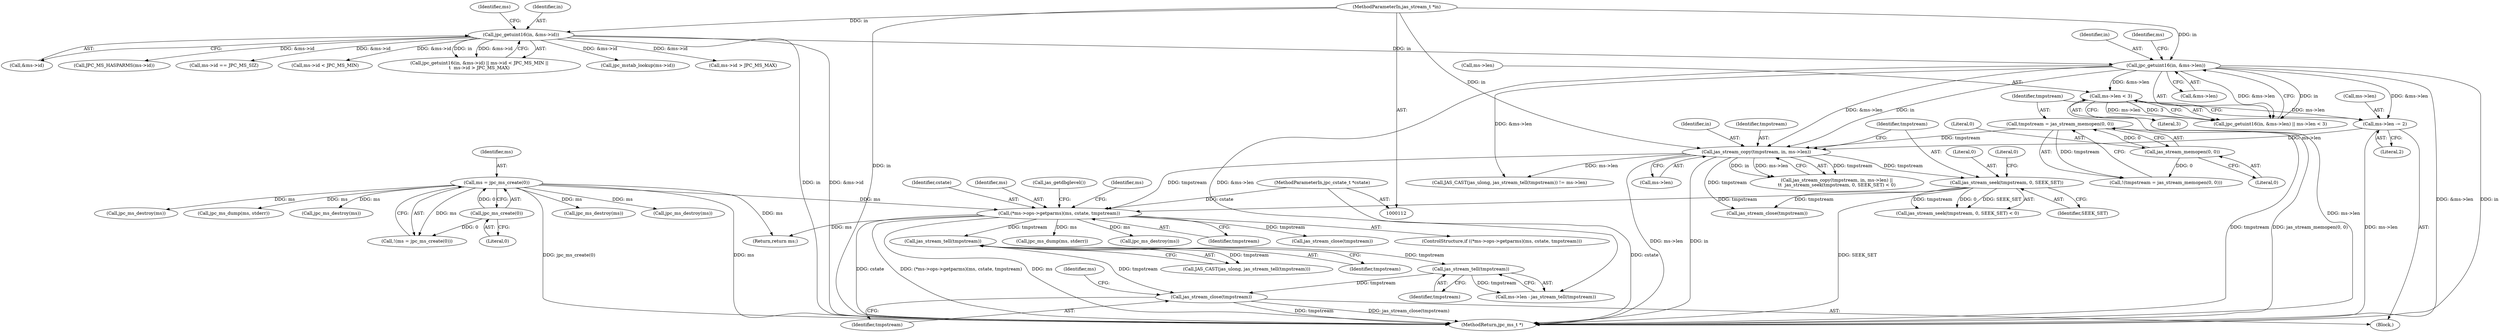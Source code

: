 digraph "0_jasper_d42b2388f7f8e0332c846675133acea151fc557a_34@API" {
"1000271" [label="(Call,jas_stream_close(tmpstream))"];
"1000257" [label="(Call,jas_stream_tell(tmpstream))"];
"1000229" [label="(Call,(*ms->ops->getparms)(ms, cstate, tmpstream))"];
"1000121" [label="(Call,ms = jpc_ms_create(0))"];
"1000123" [label="(Call,jpc_ms_create(0))"];
"1000114" [label="(MethodParameterIn,jpc_cstate_t *cstate)"];
"1000209" [label="(Call,jas_stream_copy(tmpstream, in, ms->len))"];
"1000197" [label="(Call,tmpstream = jas_stream_memopen(0, 0))"];
"1000199" [label="(Call,jas_stream_memopen(0, 0))"];
"1000174" [label="(Call,jpc_getuint16(in, &ms->len))"];
"1000130" [label="(Call,jpc_getuint16(in, &ms->id))"];
"1000113" [label="(MethodParameterIn,jas_stream_t *in)"];
"1000190" [label="(Call,ms->len -= 2)"];
"1000180" [label="(Call,ms->len < 3)"];
"1000216" [label="(Call,jas_stream_seek(tmpstream, 0, SEEK_SET))"];
"1000269" [label="(Call,jas_stream_tell(tmpstream))"];
"1000306" [label="(Return,return ms;)"];
"1000199" [label="(Call,jas_stream_memopen(0, 0))"];
"1000219" [label="(Identifier,SEEK_SET)"];
"1000142" [label="(Call,ms->id > JPC_MS_MAX)"];
"1000218" [label="(Literal,0)"];
"1000291" [label="(Identifier,ms)"];
"1000269" [label="(Call,jas_stream_tell(tmpstream))"];
"1000255" [label="(Call,JAS_CAST(jas_ulong, jas_stream_tell(tmpstream)))"];
"1000217" [label="(Identifier,tmpstream)"];
"1000175" [label="(Identifier,in)"];
"1000232" [label="(Identifier,tmpstream)"];
"1000211" [label="(Identifier,in)"];
"1000271" [label="(Call,jas_stream_close(tmpstream))"];
"1000113" [label="(MethodParameterIn,jas_stream_t *in)"];
"1000200" [label="(Literal,0)"];
"1000130" [label="(Call,jpc_getuint16(in, &ms->id))"];
"1000129" [label="(Call,jpc_getuint16(in, &ms->id) || ms->id < JPC_MS_MIN ||\n\t  ms->id > JPC_MS_MAX)"];
"1000254" [label="(Call,JAS_CAST(jas_ulong, jas_stream_tell(tmpstream)) != ms->len)"];
"1000139" [label="(Identifier,ms)"];
"1000114" [label="(MethodParameterIn,jpc_cstate_t *cstate)"];
"1000265" [label="(Call,ms->len - jas_stream_tell(tmpstream))"];
"1000216" [label="(Call,jas_stream_seek(tmpstream, 0, SEEK_SET))"];
"1000208" [label="(Call,jas_stream_copy(tmpstream, in, ms->len) ||\n\t\t  jas_stream_seek(tmpstream, 0, SEEK_SET) < 0)"];
"1000212" [label="(Call,ms->len)"];
"1000203" [label="(Call,jpc_ms_destroy(ms))"];
"1000258" [label="(Identifier,tmpstream)"];
"1000120" [label="(Call,!(ms = jpc_ms_create(0)))"];
"1000132" [label="(Call,&ms->id)"];
"1000230" [label="(Identifier,ms)"];
"1000224" [label="(Call,jpc_ms_destroy(ms))"];
"1000201" [label="(Literal,0)"];
"1000167" [label="(Call,JPC_MS_HASPARMS(ms->id))"];
"1000180" [label="(Call,ms->len < 3)"];
"1000210" [label="(Identifier,tmpstream)"];
"1000171" [label="(Block,)"];
"1000122" [label="(Identifier,ms)"];
"1000173" [label="(Call,jpc_getuint16(in, &ms->len) || ms->len < 3)"];
"1000247" [label="(Call,jas_getdbglevel())"];
"1000289" [label="(Call,ms->id == JPC_MS_SIZ)"];
"1000270" [label="(Identifier,tmpstream)"];
"1000241" [label="(Call,jas_stream_close(tmpstream))"];
"1000220" [label="(Literal,0)"];
"1000186" [label="(Call,jpc_ms_destroy(ms))"];
"1000174" [label="(Call,jpc_getuint16(in, &ms->len))"];
"1000176" [label="(Call,&ms->len)"];
"1000215" [label="(Call,jas_stream_seek(tmpstream, 0, SEEK_SET) < 0)"];
"1000236" [label="(Identifier,ms)"];
"1000308" [label="(MethodReturn,jpc_ms_t *)"];
"1000198" [label="(Identifier,tmpstream)"];
"1000123" [label="(Call,jpc_ms_create(0))"];
"1000124" [label="(Literal,0)"];
"1000209" [label="(Call,jas_stream_copy(tmpstream, in, ms->len))"];
"1000222" [label="(Call,jas_stream_close(tmpstream))"];
"1000181" [label="(Call,ms->len)"];
"1000228" [label="(ControlStructure,if ((*ms->ops->getparms)(ms, cstate, tmpstream)))"];
"1000191" [label="(Call,ms->len)"];
"1000272" [label="(Identifier,tmpstream)"];
"1000196" [label="(Call,!(tmpstream = jas_stream_memopen(0, 0)))"];
"1000184" [label="(Literal,3)"];
"1000190" [label="(Call,ms->len -= 2)"];
"1000231" [label="(Identifier,cstate)"];
"1000285" [label="(Call,jpc_ms_dump(ms, stderr))"];
"1000257" [label="(Call,jas_stream_tell(tmpstream))"];
"1000131" [label="(Identifier,in)"];
"1000250" [label="(Call,jpc_ms_dump(ms, stderr))"];
"1000182" [label="(Identifier,ms)"];
"1000121" [label="(Call,ms = jpc_ms_create(0))"];
"1000239" [label="(Call,jpc_ms_destroy(ms))"];
"1000197" [label="(Call,tmpstream = jas_stream_memopen(0, 0))"];
"1000137" [label="(Call,ms->id < JPC_MS_MIN)"];
"1000148" [label="(Call,jpc_ms_destroy(ms))"];
"1000154" [label="(Call,jpc_mstab_lookup(ms->id))"];
"1000194" [label="(Literal,2)"];
"1000229" [label="(Call,(*ms->ops->getparms)(ms, cstate, tmpstream))"];
"1000271" -> "1000171"  [label="AST: "];
"1000271" -> "1000272"  [label="CFG: "];
"1000272" -> "1000271"  [label="AST: "];
"1000291" -> "1000271"  [label="CFG: "];
"1000271" -> "1000308"  [label="DDG: jas_stream_close(tmpstream)"];
"1000271" -> "1000308"  [label="DDG: tmpstream"];
"1000257" -> "1000271"  [label="DDG: tmpstream"];
"1000269" -> "1000271"  [label="DDG: tmpstream"];
"1000257" -> "1000255"  [label="AST: "];
"1000257" -> "1000258"  [label="CFG: "];
"1000258" -> "1000257"  [label="AST: "];
"1000255" -> "1000257"  [label="CFG: "];
"1000257" -> "1000255"  [label="DDG: tmpstream"];
"1000229" -> "1000257"  [label="DDG: tmpstream"];
"1000257" -> "1000269"  [label="DDG: tmpstream"];
"1000229" -> "1000228"  [label="AST: "];
"1000229" -> "1000232"  [label="CFG: "];
"1000230" -> "1000229"  [label="AST: "];
"1000231" -> "1000229"  [label="AST: "];
"1000232" -> "1000229"  [label="AST: "];
"1000236" -> "1000229"  [label="CFG: "];
"1000247" -> "1000229"  [label="CFG: "];
"1000229" -> "1000308"  [label="DDG: cstate"];
"1000229" -> "1000308"  [label="DDG: (*ms->ops->getparms)(ms, cstate, tmpstream)"];
"1000229" -> "1000308"  [label="DDG: ms"];
"1000121" -> "1000229"  [label="DDG: ms"];
"1000114" -> "1000229"  [label="DDG: cstate"];
"1000209" -> "1000229"  [label="DDG: tmpstream"];
"1000216" -> "1000229"  [label="DDG: tmpstream"];
"1000229" -> "1000239"  [label="DDG: ms"];
"1000229" -> "1000241"  [label="DDG: tmpstream"];
"1000229" -> "1000250"  [label="DDG: ms"];
"1000229" -> "1000306"  [label="DDG: ms"];
"1000121" -> "1000120"  [label="AST: "];
"1000121" -> "1000123"  [label="CFG: "];
"1000122" -> "1000121"  [label="AST: "];
"1000123" -> "1000121"  [label="AST: "];
"1000120" -> "1000121"  [label="CFG: "];
"1000121" -> "1000308"  [label="DDG: jpc_ms_create(0)"];
"1000121" -> "1000308"  [label="DDG: ms"];
"1000121" -> "1000120"  [label="DDG: ms"];
"1000123" -> "1000121"  [label="DDG: 0"];
"1000121" -> "1000148"  [label="DDG: ms"];
"1000121" -> "1000186"  [label="DDG: ms"];
"1000121" -> "1000203"  [label="DDG: ms"];
"1000121" -> "1000224"  [label="DDG: ms"];
"1000121" -> "1000285"  [label="DDG: ms"];
"1000121" -> "1000306"  [label="DDG: ms"];
"1000123" -> "1000124"  [label="CFG: "];
"1000124" -> "1000123"  [label="AST: "];
"1000123" -> "1000120"  [label="DDG: 0"];
"1000114" -> "1000112"  [label="AST: "];
"1000114" -> "1000308"  [label="DDG: cstate"];
"1000209" -> "1000208"  [label="AST: "];
"1000209" -> "1000212"  [label="CFG: "];
"1000210" -> "1000209"  [label="AST: "];
"1000211" -> "1000209"  [label="AST: "];
"1000212" -> "1000209"  [label="AST: "];
"1000217" -> "1000209"  [label="CFG: "];
"1000208" -> "1000209"  [label="CFG: "];
"1000209" -> "1000308"  [label="DDG: ms->len"];
"1000209" -> "1000308"  [label="DDG: in"];
"1000209" -> "1000208"  [label="DDG: tmpstream"];
"1000209" -> "1000208"  [label="DDG: in"];
"1000209" -> "1000208"  [label="DDG: ms->len"];
"1000197" -> "1000209"  [label="DDG: tmpstream"];
"1000174" -> "1000209"  [label="DDG: in"];
"1000174" -> "1000209"  [label="DDG: &ms->len"];
"1000113" -> "1000209"  [label="DDG: in"];
"1000190" -> "1000209"  [label="DDG: ms->len"];
"1000209" -> "1000216"  [label="DDG: tmpstream"];
"1000209" -> "1000222"  [label="DDG: tmpstream"];
"1000209" -> "1000254"  [label="DDG: ms->len"];
"1000197" -> "1000196"  [label="AST: "];
"1000197" -> "1000199"  [label="CFG: "];
"1000198" -> "1000197"  [label="AST: "];
"1000199" -> "1000197"  [label="AST: "];
"1000196" -> "1000197"  [label="CFG: "];
"1000197" -> "1000308"  [label="DDG: jas_stream_memopen(0, 0)"];
"1000197" -> "1000308"  [label="DDG: tmpstream"];
"1000197" -> "1000196"  [label="DDG: tmpstream"];
"1000199" -> "1000197"  [label="DDG: 0"];
"1000199" -> "1000201"  [label="CFG: "];
"1000200" -> "1000199"  [label="AST: "];
"1000201" -> "1000199"  [label="AST: "];
"1000199" -> "1000196"  [label="DDG: 0"];
"1000174" -> "1000173"  [label="AST: "];
"1000174" -> "1000176"  [label="CFG: "];
"1000175" -> "1000174"  [label="AST: "];
"1000176" -> "1000174"  [label="AST: "];
"1000182" -> "1000174"  [label="CFG: "];
"1000173" -> "1000174"  [label="CFG: "];
"1000174" -> "1000308"  [label="DDG: &ms->len"];
"1000174" -> "1000308"  [label="DDG: in"];
"1000174" -> "1000173"  [label="DDG: in"];
"1000174" -> "1000173"  [label="DDG: &ms->len"];
"1000130" -> "1000174"  [label="DDG: in"];
"1000113" -> "1000174"  [label="DDG: in"];
"1000174" -> "1000180"  [label="DDG: &ms->len"];
"1000174" -> "1000190"  [label="DDG: &ms->len"];
"1000174" -> "1000254"  [label="DDG: &ms->len"];
"1000174" -> "1000265"  [label="DDG: &ms->len"];
"1000130" -> "1000129"  [label="AST: "];
"1000130" -> "1000132"  [label="CFG: "];
"1000131" -> "1000130"  [label="AST: "];
"1000132" -> "1000130"  [label="AST: "];
"1000139" -> "1000130"  [label="CFG: "];
"1000129" -> "1000130"  [label="CFG: "];
"1000130" -> "1000308"  [label="DDG: &ms->id"];
"1000130" -> "1000308"  [label="DDG: in"];
"1000130" -> "1000129"  [label="DDG: in"];
"1000130" -> "1000129"  [label="DDG: &ms->id"];
"1000113" -> "1000130"  [label="DDG: in"];
"1000130" -> "1000137"  [label="DDG: &ms->id"];
"1000130" -> "1000142"  [label="DDG: &ms->id"];
"1000130" -> "1000154"  [label="DDG: &ms->id"];
"1000130" -> "1000167"  [label="DDG: &ms->id"];
"1000130" -> "1000289"  [label="DDG: &ms->id"];
"1000113" -> "1000112"  [label="AST: "];
"1000113" -> "1000308"  [label="DDG: in"];
"1000190" -> "1000171"  [label="AST: "];
"1000190" -> "1000194"  [label="CFG: "];
"1000191" -> "1000190"  [label="AST: "];
"1000194" -> "1000190"  [label="AST: "];
"1000198" -> "1000190"  [label="CFG: "];
"1000190" -> "1000308"  [label="DDG: ms->len"];
"1000180" -> "1000190"  [label="DDG: ms->len"];
"1000180" -> "1000173"  [label="AST: "];
"1000180" -> "1000184"  [label="CFG: "];
"1000181" -> "1000180"  [label="AST: "];
"1000184" -> "1000180"  [label="AST: "];
"1000173" -> "1000180"  [label="CFG: "];
"1000180" -> "1000308"  [label="DDG: ms->len"];
"1000180" -> "1000173"  [label="DDG: ms->len"];
"1000180" -> "1000173"  [label="DDG: 3"];
"1000216" -> "1000215"  [label="AST: "];
"1000216" -> "1000219"  [label="CFG: "];
"1000217" -> "1000216"  [label="AST: "];
"1000218" -> "1000216"  [label="AST: "];
"1000219" -> "1000216"  [label="AST: "];
"1000220" -> "1000216"  [label="CFG: "];
"1000216" -> "1000308"  [label="DDG: SEEK_SET"];
"1000216" -> "1000215"  [label="DDG: tmpstream"];
"1000216" -> "1000215"  [label="DDG: 0"];
"1000216" -> "1000215"  [label="DDG: SEEK_SET"];
"1000216" -> "1000222"  [label="DDG: tmpstream"];
"1000269" -> "1000265"  [label="AST: "];
"1000269" -> "1000270"  [label="CFG: "];
"1000270" -> "1000269"  [label="AST: "];
"1000265" -> "1000269"  [label="CFG: "];
"1000269" -> "1000265"  [label="DDG: tmpstream"];
}
